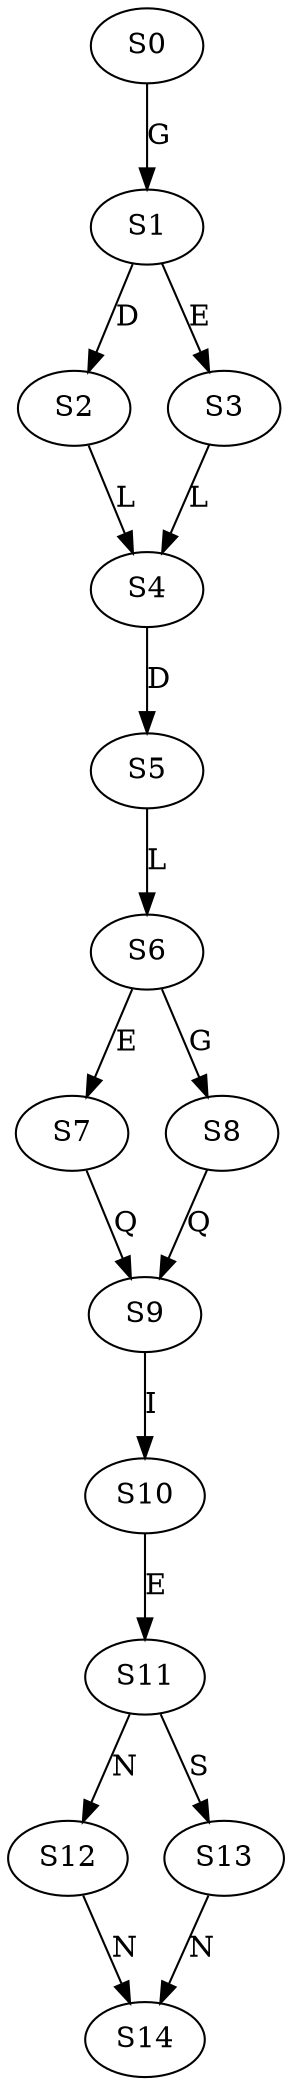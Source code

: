 strict digraph  {
	S0 -> S1 [ label = G ];
	S1 -> S2 [ label = D ];
	S1 -> S3 [ label = E ];
	S2 -> S4 [ label = L ];
	S3 -> S4 [ label = L ];
	S4 -> S5 [ label = D ];
	S5 -> S6 [ label = L ];
	S6 -> S7 [ label = E ];
	S6 -> S8 [ label = G ];
	S7 -> S9 [ label = Q ];
	S8 -> S9 [ label = Q ];
	S9 -> S10 [ label = I ];
	S10 -> S11 [ label = E ];
	S11 -> S12 [ label = N ];
	S11 -> S13 [ label = S ];
	S12 -> S14 [ label = N ];
	S13 -> S14 [ label = N ];
}

